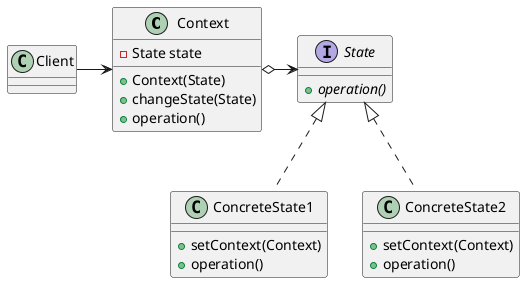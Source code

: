 @startuml

class Context {
    - State state

    + Context(State)
    + changeState(State)
    + operation()
}

interface State {
    + {abstract} operation()
}

class ConcreteState1 implements State {
    + setContext(Context)
    + operation()
}

class ConcreteState2 implements State {
    + setContext(Context)
    + operation()
}

Client -> Context
Context o-> State

@enduml